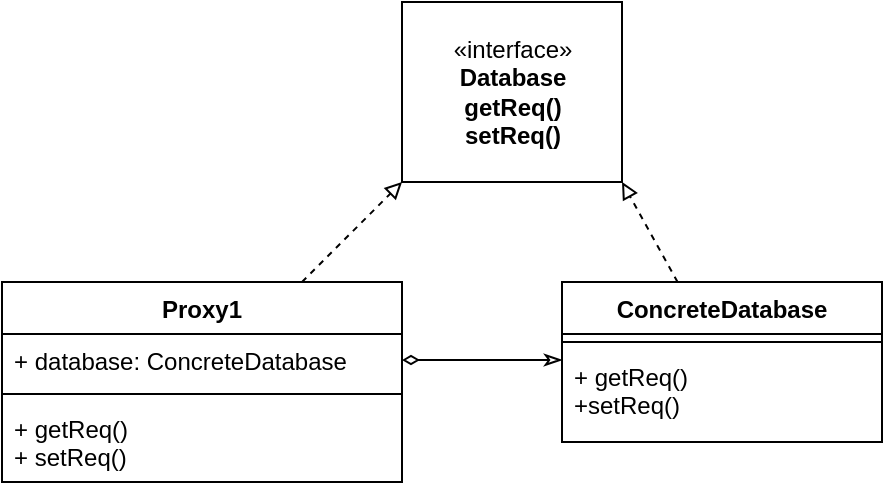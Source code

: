 <mxfile>
    <diagram id="ihR5tWsVnp8Sd-QFxE8H" name="Страница 1">
        <mxGraphModel dx="830" dy="1570" grid="1" gridSize="10" guides="1" tooltips="1" connect="1" arrows="1" fold="1" page="1" pageScale="1" pageWidth="827" pageHeight="1169" math="0" shadow="0">
            <root>
                <mxCell id="0"/>
                <mxCell id="1" parent="0"/>
                <mxCell id="12" style="edgeStyle=none;html=1;entryX=1;entryY=1;entryDx=0;entryDy=0;dashed=1;endArrow=block;endFill=0;" edge="1" parent="1" source="2" target="10">
                    <mxGeometry relative="1" as="geometry"/>
                </mxCell>
                <mxCell id="2" value="ConcreteDatabase" style="swimlane;fontStyle=1;align=center;verticalAlign=top;childLayout=stackLayout;horizontal=1;startSize=26;horizontalStack=0;resizeParent=1;resizeParentMax=0;resizeLast=0;collapsible=1;marginBottom=0;" vertex="1" parent="1">
                    <mxGeometry x="450" y="130" width="160" height="80" as="geometry"/>
                </mxCell>
                <mxCell id="4" value="" style="line;strokeWidth=1;fillColor=none;align=left;verticalAlign=middle;spacingTop=-1;spacingLeft=3;spacingRight=3;rotatable=0;labelPosition=right;points=[];portConstraint=eastwest;" vertex="1" parent="2">
                    <mxGeometry y="26" width="160" height="8" as="geometry"/>
                </mxCell>
                <mxCell id="5" value="+ getReq()&#10;+setReq()" style="text;strokeColor=none;fillColor=none;align=left;verticalAlign=top;spacingLeft=4;spacingRight=4;overflow=hidden;rotatable=0;points=[[0,0.5],[1,0.5]];portConstraint=eastwest;" vertex="1" parent="2">
                    <mxGeometry y="34" width="160" height="46" as="geometry"/>
                </mxCell>
                <mxCell id="11" style="edgeStyle=none;html=1;entryX=0;entryY=1;entryDx=0;entryDy=0;endArrow=block;endFill=0;dashed=1;" edge="1" parent="1" source="6" target="10">
                    <mxGeometry relative="1" as="geometry"/>
                </mxCell>
                <mxCell id="6" value="Proxy1" style="swimlane;fontStyle=1;align=center;verticalAlign=top;childLayout=stackLayout;horizontal=1;startSize=26;horizontalStack=0;resizeParent=1;resizeParentMax=0;resizeLast=0;collapsible=1;marginBottom=0;" vertex="1" parent="1">
                    <mxGeometry x="170" y="130" width="200" height="100" as="geometry"/>
                </mxCell>
                <mxCell id="7" value="+ database: ConcreteDatabase" style="text;strokeColor=none;fillColor=none;align=left;verticalAlign=top;spacingLeft=4;spacingRight=4;overflow=hidden;rotatable=0;points=[[0,0.5],[1,0.5]];portConstraint=eastwest;" vertex="1" parent="6">
                    <mxGeometry y="26" width="200" height="26" as="geometry"/>
                </mxCell>
                <mxCell id="8" value="" style="line;strokeWidth=1;fillColor=none;align=left;verticalAlign=middle;spacingTop=-1;spacingLeft=3;spacingRight=3;rotatable=0;labelPosition=right;points=[];portConstraint=eastwest;" vertex="1" parent="6">
                    <mxGeometry y="52" width="200" height="8" as="geometry"/>
                </mxCell>
                <mxCell id="9" value="+ getReq()&#10;+ setReq()&#10;" style="text;strokeColor=none;fillColor=none;align=left;verticalAlign=top;spacingLeft=4;spacingRight=4;overflow=hidden;rotatable=0;points=[[0,0.5],[1,0.5]];portConstraint=eastwest;" vertex="1" parent="6">
                    <mxGeometry y="60" width="200" height="40" as="geometry"/>
                </mxCell>
                <mxCell id="10" value="«interface»&lt;br&gt;&lt;b&gt;Database&lt;br&gt;getReq()&lt;br&gt;setReq()&lt;br&gt;&lt;/b&gt;" style="html=1;" vertex="1" parent="1">
                    <mxGeometry x="370" y="-10" width="110" height="90" as="geometry"/>
                </mxCell>
                <mxCell id="14" style="edgeStyle=none;html=1;endArrow=classicThin;endFill=0;startArrow=diamondThin;startFill=0;" edge="1" parent="1" source="7">
                    <mxGeometry relative="1" as="geometry">
                        <mxPoint x="450" y="169.0" as="targetPoint"/>
                    </mxGeometry>
                </mxCell>
            </root>
        </mxGraphModel>
    </diagram>
</mxfile>
